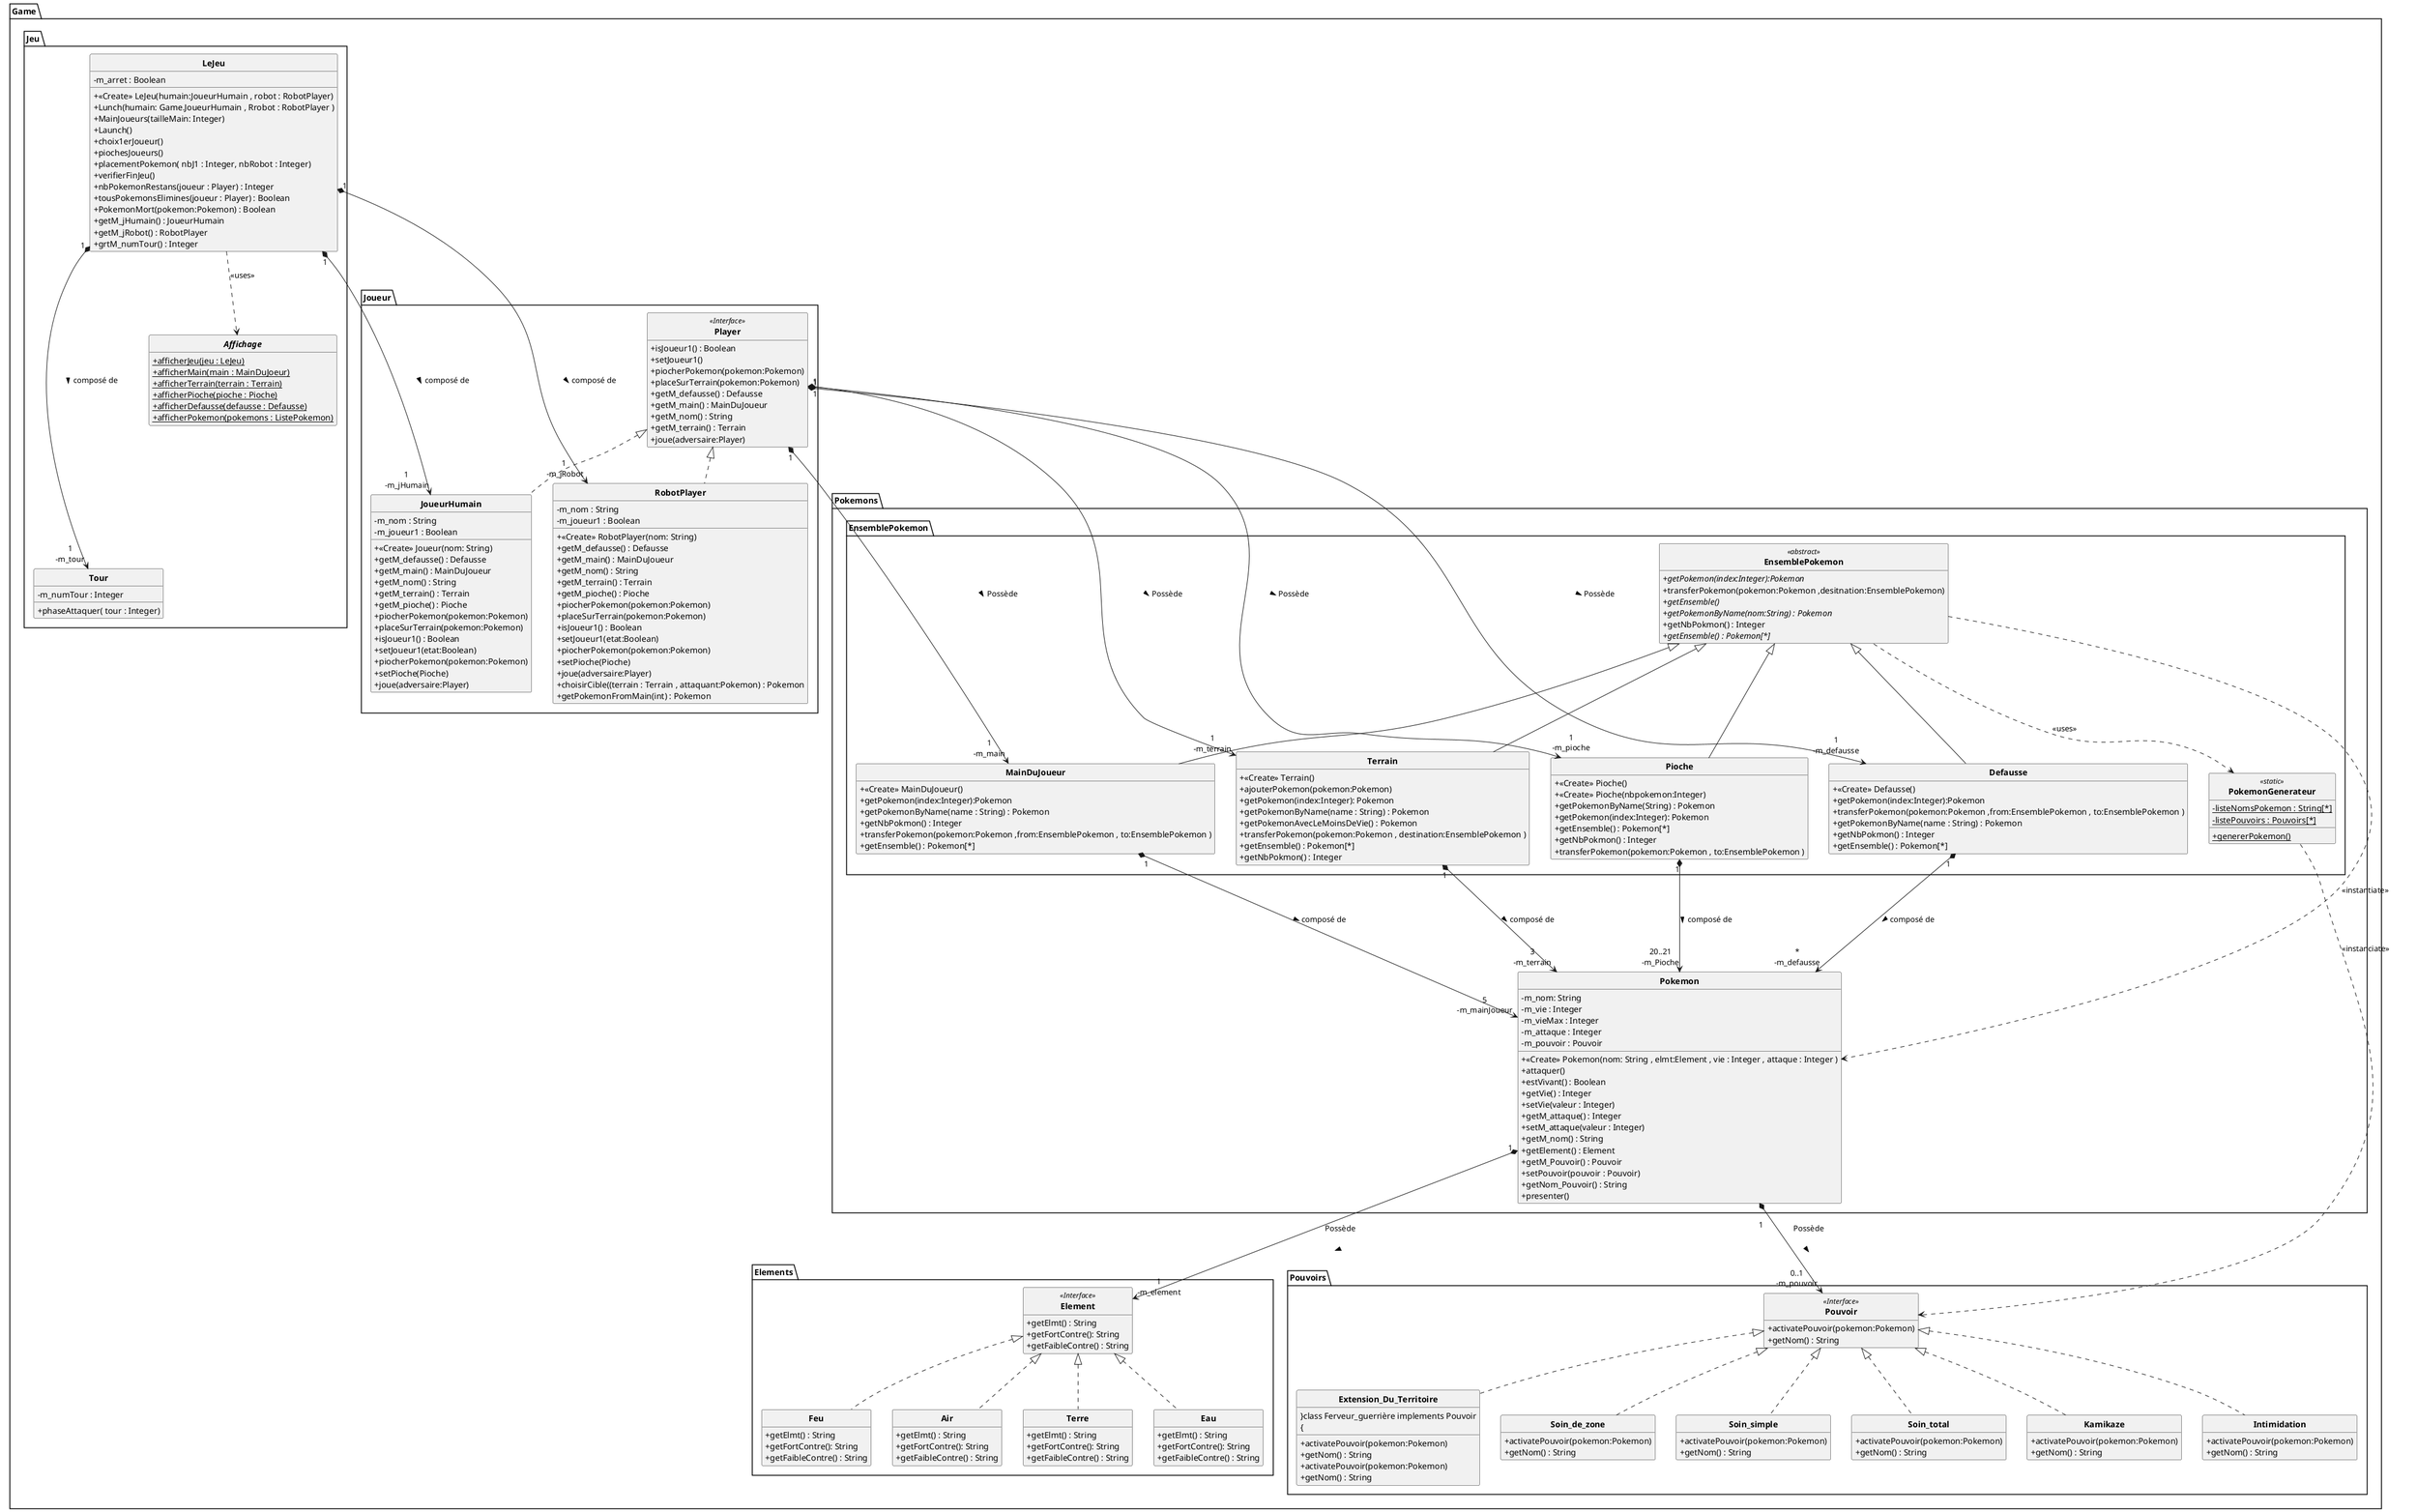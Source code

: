 @startuml
'https://plantuml.com/class-diagram
skinparam classAttributeIconSize 0
skinparam classFontStyle Bold
skinparam style strictuml
hide empty members


package Game
{
    package Elements
    {

        class Element <<Interface>>
            {
                + getElmt() : String
                + getFortContre(): String
                + getFaibleContre() : String
            }

        class Terre implements Element
            {
                + getElmt() : String
                + getFortContre(): String
                + getFaibleContre() : String
            }

        class Eau implements Element
            {
                + getElmt() : String
                + getFortContre(): String
                + getFaibleContre() : String
            }

        class Feu implements Element
            {
                + getElmt() : String
                + getFortContre(): String
                + getFaibleContre() : String
            }

        class Air implements Element
            {
                + getElmt() : String
                + getFortContre(): String
                + getFaibleContre() : String
            }
    }
    package Pouvoirs
    {
        class Pouvoir <<Interface>>
            {
                + activatePouvoir(pokemon:Pokemon)
                + getNom() : String
            }
           class Extension_Du_Territoire implements Pouvoir
           {
                + activatePouvoir(pokemon:Pokemon)
                + getNom() : String

           }class Ferveur_guerrière implements Pouvoir
           {
                + activatePouvoir(pokemon:Pokemon)
                + getNom() : String
           }
           class Soin_de_zone implements Pouvoir
           {
                + activatePouvoir(pokemon:Pokemon)
                + getNom() : String
           }
           class Soin_simple implements Pouvoir
           {
                + activatePouvoir(pokemon:Pokemon)
                + getNom() : String
           }
           class Soin_total implements Pouvoir
           {
                + activatePouvoir(pokemon:Pokemon)
                + getNom() : String
           }
           class Kamikaze implements Pouvoir
           {
                + activatePouvoir(pokemon:Pokemon)
                + getNom() : String
           }
           class Intimidation implements Pouvoir
           {
                + activatePouvoir(pokemon:Pokemon)
                + getNom() : String
           }

    }




    package Joueur
    {
        class Player <<Interface>>
        {
            + isJoueur1() : Boolean
            + setJoueur1()
            + piocherPokemon(pokemon:Pokemon)
            + placeSurTerrain(pokemon:Pokemon)
            + getM_defausse() : Defausse
            + getM_main() : MainDuJoueur
            + getM_nom() : String
            + getM_terrain() : Terrain
            + joue(adversaire:Player)
        }
        class JoueurHumain implements Player
                    {
                        - m_nom : String
                        - m_joueur1 : Boolean
                        + <<Create>> Joueur(nom: String)
                        + getM_defausse() : Defausse
                        + getM_main() : MainDuJoueur
                        + getM_nom() : String
                        + getM_terrain() : Terrain
                        + getM_pioche() : Pioche
                        + piocherPokemon(pokemon:Pokemon)
                        + placeSurTerrain(pokemon:Pokemon)
                        + isJoueur1() : Boolean
                        + setJoueur1(etat:Boolean)
                        + piocherPokemon(pokemon:Pokemon)
                        + setPioche(Pioche)
                        + joue(adversaire:Player)

                    }
        class RobotPlayer implements Player
                            {
                                - m_nom : String
                                - m_joueur1 : Boolean
                                + <<Create>> RobotPlayer(nom: String)
                                + getM_defausse() : Defausse
                                + getM_main() : MainDuJoueur
                                + getM_nom() : String
                                + getM_terrain() : Terrain
                                + getM_pioche() : Pioche
                                + piocherPokemon(pokemon:Pokemon)
                                + placeSurTerrain(pokemon:Pokemon)
                                + isJoueur1() : Boolean
                                + setJoueur1(etat:Boolean)
                                + piocherPokemon(pokemon:Pokemon)
                                + setPioche(Pioche)
                                + joue(adversaire:Player)
                                + choisirCible((terrain : Terrain , attaquant:Pokemon) : Pokemon
                                + getPokemonFromMain(int) : Pokemon
                            }
    }
    package Pokemons
    {
        class Pokemon
            {
                - m_nom: String
                - m_vie : Integer
                - m_vieMax : Integer
                - m_attaque : Integer
                - m_pouvoir : Pouvoir
                + <<Create>> Pokemon(nom: String , elmt:Element , vie : Integer , attaque : Integer )
                + attaquer()
                + estVivant() : Boolean
                + getVie() : Integer
                + setVie(valeur : Integer)
                + getM_attaque() : Integer
                + setM_attaque(valeur : Integer)
                + getM_nom() : String
                + getElement() : Element
                + getM_Pouvoir() : Pouvoir
                + setPouvoir(pouvoir : Pouvoir)
                + getNom_Pouvoir() : String
                + presenter()
            }
         package EnsemblePokemon
            {
                class  EnsemblePokemon <<abstract>>
                {
                    + {abstract} getPokemon(index:Integer):Pokemon
                    + transferPokemon(pokemon:Pokemon ,desitnation:EnsemblePokemon)
                    + {abstract} getEnsemble()
                    + {abstract} getPokemonByName(nom:String) : Pokemon
                    + getNbPokmon() : Integer
                    + {abstract} getEnsemble() : Pokemon[*]
                }
                class  PokemonGenerateur <<static>>
                {
                    - {static} listeNomsPokemon : String[*]
                    - {static} listePouvoirs : Pouvoirs[*]
                    + {static} genererPokemon()

                }
                class Defausse extends EnsemblePokemon
                    {
                        + <<Create>> Defausse()
                        + getPokemon(index:Integer):Pokemon
                        + transferPokemon(pokemon:Pokemon ,from:EnsemblePokemon , to:EnsemblePokemon )
                        + getPokemonByName(name : String) : Pokemon
                        + getNbPokmon() : Integer
                        + getEnsemble() : Pokemon[*]
                    }

                class MainDuJoueur extends EnsemblePokemon
                    {
                        + <<Create>> MainDuJoueur()
                        + getPokemon(index:Integer):Pokemon
                        + getPokemonByName(name : String) : Pokemon
                        + getNbPokmon() : Integer
                        + transferPokemon(pokemon:Pokemon ,from:EnsemblePokemon , to:EnsemblePokemon )
                        + getEnsemble() : Pokemon[*]
                    }

                class Terrain extends EnsemblePokemon
                    {
                        + <<Create>> Terrain()
                        + ajouterPokemon(pokemon:Pokemon)
                        + getPokemon(index:Integer): Pokemon
                        + getPokemonByName(name : String) : Pokemon
                        + getPokemonAvecLeMoinsDeVie() : Pokemon
                        + transferPokemon(pokemon:Pokemon , destination:EnsemblePokemon )
                        + getEnsemble() : Pokemon[*]
                        + getNbPokmon() : Integer

                    }

                class Pioche extends EnsemblePokemon
                    {
                        + <<Create>> Pioche()
                        + <<Create>> Pioche(nbpokemon:Integer)
                        + getPokemonByName(String) : Pokemon
                        + getPokemon(index:Integer): Pokemon
                        + getEnsemble() : Pokemon[*]
                        + getNbPokmon() : Integer
                        + transferPokemon(pokemon:Pokemon , to:EnsemblePokemon )
                    }
            }
    }


    package Jeu
    {
        class Tour
        {
            - m_numTour : Integer
            + phaseAttaquer( tour : Integer)

        }
        class LeJeu
        {
            - m_arret : Boolean
            + <<Create>> LeJeu(humain:JoueurHumain , robot : RobotPlayer)
            + Lunch(humain: Game.JoueurHumain , Rrobot : RobotPlayer )
            + MainJoueurs(tailleMain: Integer)
            + Launch()
            + choix1erJoueur()
            + piochesJoueurs()
            + placementPokemon( nbJ1 : Integer, nbRobot : Integer)
            + verifierFinJeu()
            + nbPokemonRestans(joueur : Player) : Integer
            + tousPokemonsElimines(joueur : Player) : Boolean
            + PokemonMort(pokemon:Pokemon) : Boolean
            + getM_jHumain() : JoueurHumain
            + getM_jRobot() : RobotPlayer
            + grtM_numTour() : Integer
        }
        abstract Affichage
        {
            + {static} afficherJeu(jeu : LeJeu)
            + {static} afficherMain(main : MainDuJoeur)
            + {static} afficherTerrain(terrain : Terrain)
            + {static} afficherPioche(pioche : Pioche)
            + {static} afficherDefausse(defausse : Defausse)
            + {static} afficherPokemon(pokemons : ListePokemon)
        }
    }

}

LeJeu "1" *---> "1\n-m_tour" Tour : composé de \t\t >
LeJeu "1" *---> "1 \n-m_jHumain"  JoueurHumain : composé de \t\t >
LeJeu "1" *---> "1 \n-m_jRobot"  RobotPlayer : composé de \t\t >
Pioche "1" *---> "20..21\n-m_Pioche" Pokemon : composé de \t\t >
MainDuJoueur "1" *---> "5\n-m_mainJoueur" Pokemon : composé de \t\t >
Terrain "1" *---> "3\n-m_terrain" Pokemon : composé de \t\t >
Defausse "1" *---> "*\n-m_defausse" Pokemon : composé de \t\t >

Player "1" *---> "1\n-m_terrain" Terrain : Possède  \t\t >
Player "1" *---> "1\n-m_pioche" Pioche : Possède \t\t >
Player "1" *---> "1\n-m_main" MainDuJoueur : Possède \t\t >
Player "1" *---> "1\n-m_defausse" Defausse : Possède \t\t >
Pokemon "\n 1" *--> "1\n-m_element" Element : Possède\n\n >
Pokemon "\n 1" *--> "0..1\n-m_pouvoir" Pouvoir : Possède\n\n >

Game.Pokemons.EnsemblePokemon.EnsemblePokemon ..> PokemonGenerateur : <<uses>>
LeJeu ..> Affichage : <<uses>>
Game.Pokemons.EnsemblePokemon.EnsemblePokemon ..> Pokemon  : <<instantiate>>
PokemonGenerateur ..> Pouvoir : <<instanciate>>


@enduml
